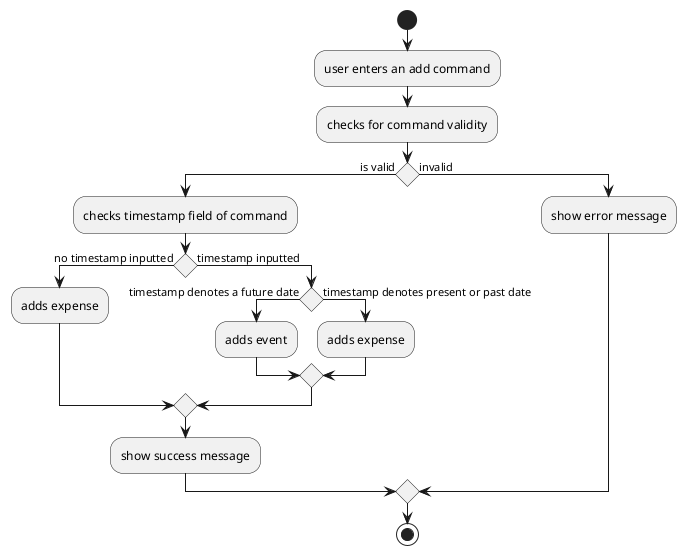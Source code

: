 @startuml
start
:user enters an add command;
:checks for command validity;
if () then (is valid)
    :checks timestamp field of command;
    if () then (no timestamp inputted)
        :adds expense;
    else (timestamp inputted);
        if () then (timestamp denotes a future date)
            :adds event;
        else (timestamp denotes present or past date);
            :adds expense;
        endif;
    endif;
    :show success message;
else (invalid)
    :show error message;
endif;
stop
@enduml
